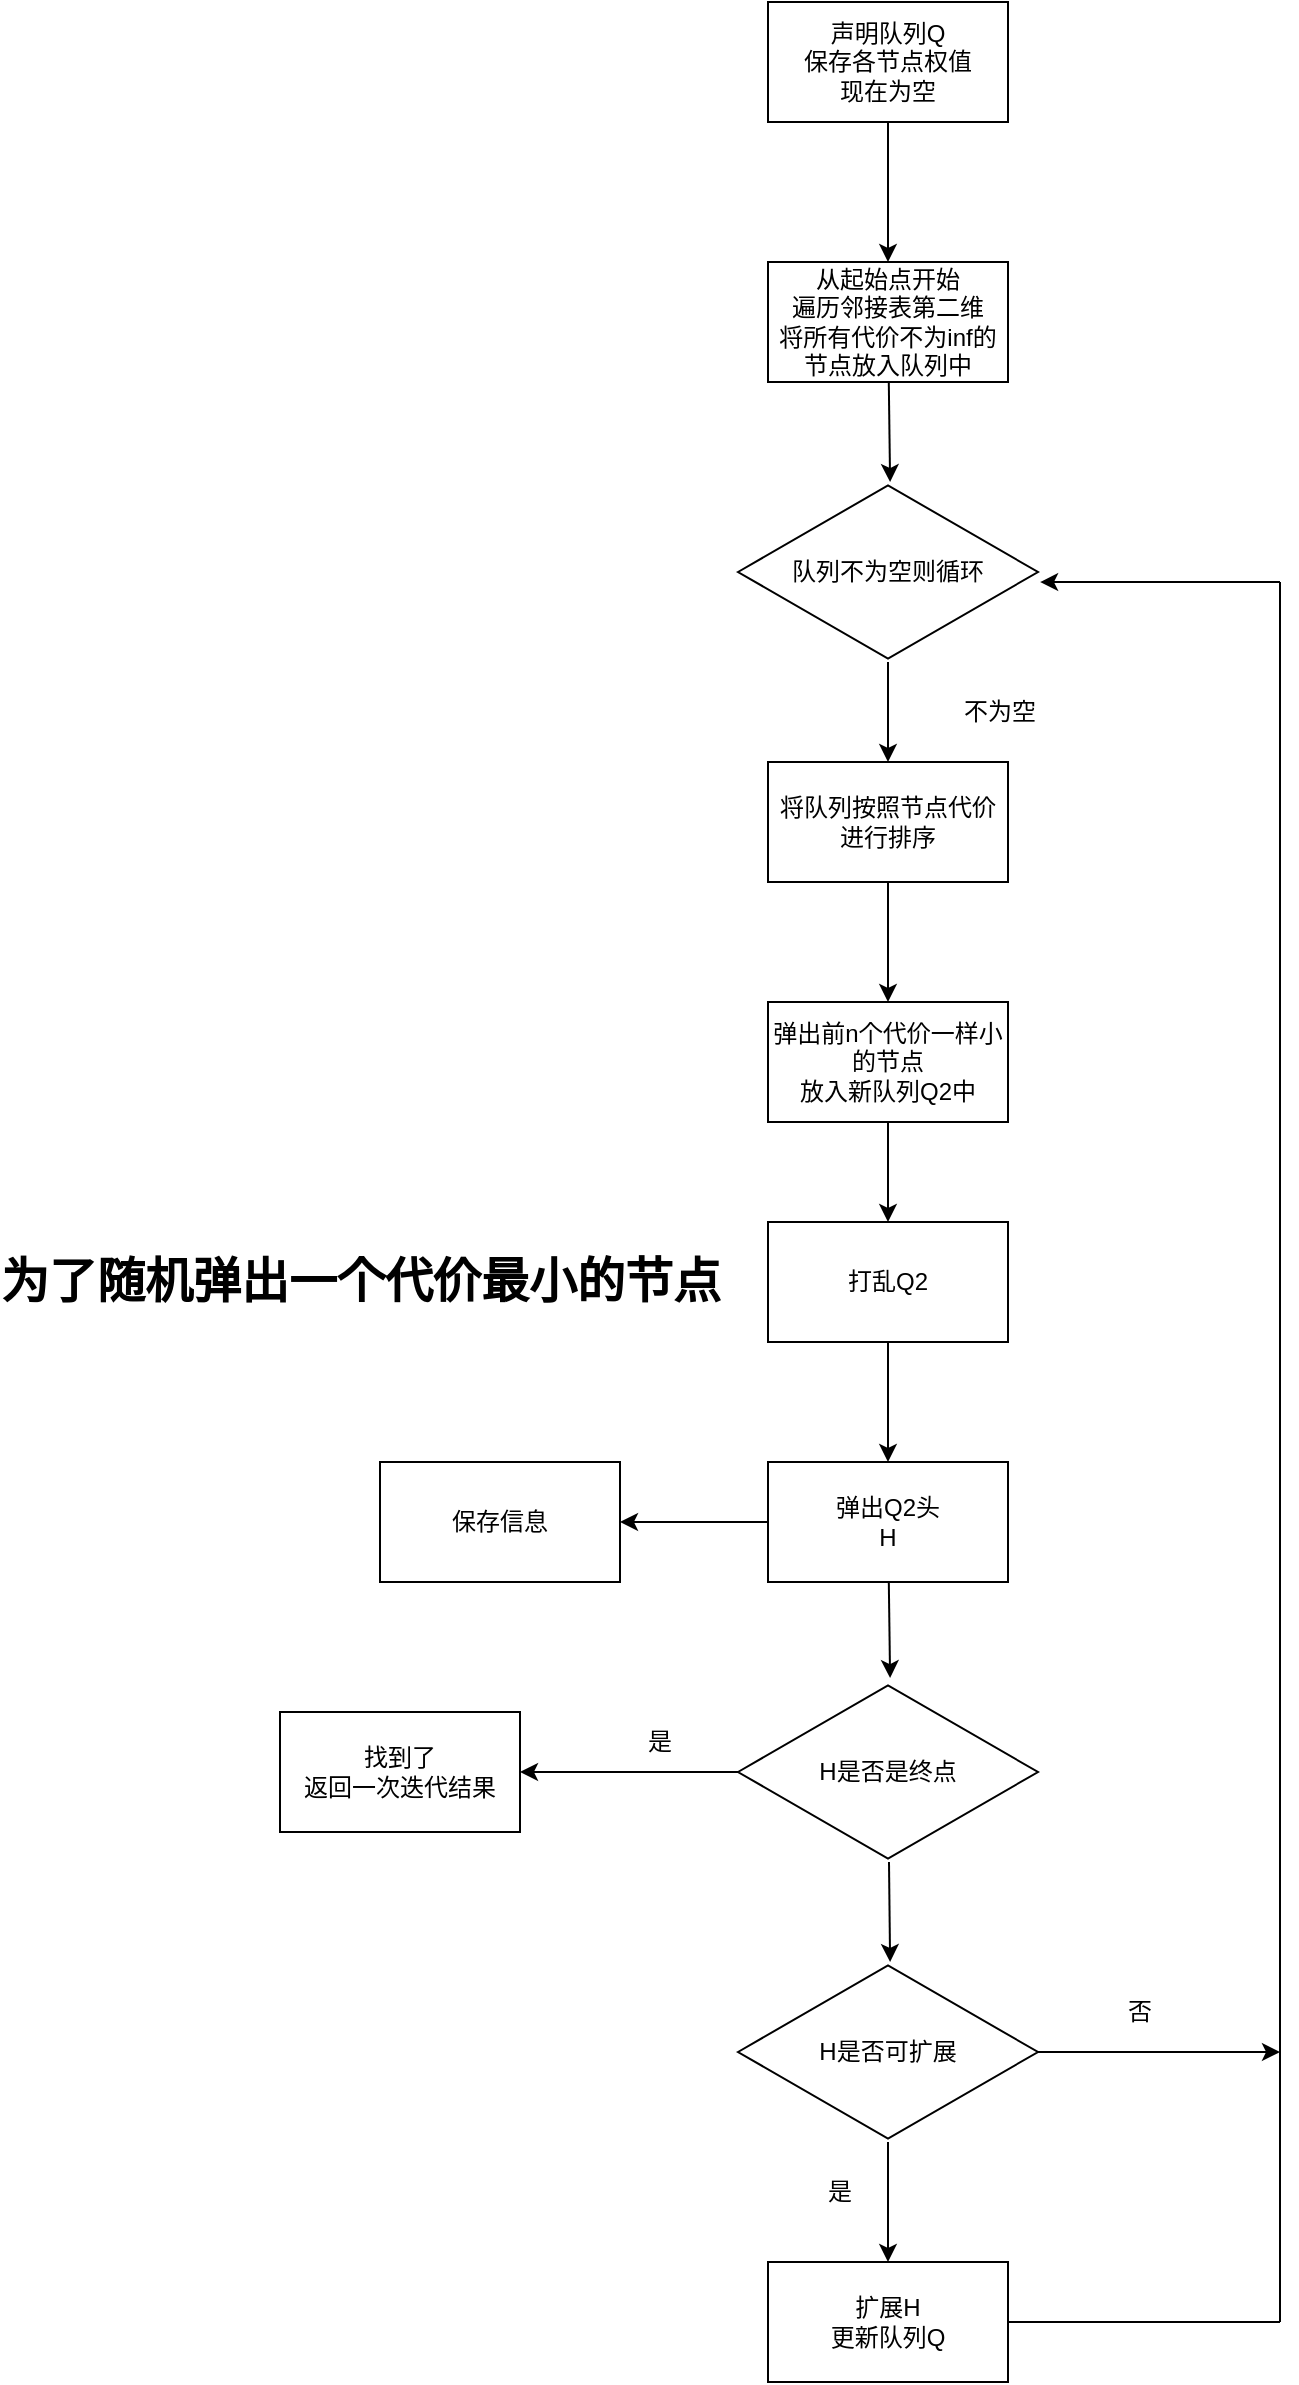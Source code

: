 <mxfile>
    <diagram id="AkPe-U6dRTRJrz8HyVzA" name="Page-1">
        <mxGraphModel dx="1561" dy="1150" grid="1" gridSize="10" guides="1" tooltips="1" connect="1" arrows="1" fold="1" page="1" pageScale="1" pageWidth="827" pageHeight="1169" math="0" shadow="0">
            <root>
                <mxCell id="0"/>
                <mxCell id="1" parent="0"/>
                <mxCell id="9" style="edgeStyle=none;html=1;entryX=0.5;entryY=0;entryDx=0;entryDy=0;" edge="1" parent="1" source="7" target="8">
                    <mxGeometry relative="1" as="geometry"/>
                </mxCell>
                <mxCell id="7" value="声明队列Q&lt;br&gt;保存各节点权值&lt;br&gt;现在为空" style="rounded=0;whiteSpace=wrap;html=1;" vertex="1" parent="1">
                    <mxGeometry x="294" y="260" width="120" height="60" as="geometry"/>
                </mxCell>
                <mxCell id="11" style="edgeStyle=none;html=1;entryX=0.507;entryY=0;entryDx=0;entryDy=0;entryPerimeter=0;" edge="1" parent="1" source="8" target="10">
                    <mxGeometry relative="1" as="geometry"/>
                </mxCell>
                <mxCell id="8" value="从起始点开始&lt;br&gt;遍历邻接表第二维&lt;br&gt;将所有代价不为inf的节点放入队列中" style="rounded=0;whiteSpace=wrap;html=1;" vertex="1" parent="1">
                    <mxGeometry x="294" y="390" width="120" height="60" as="geometry"/>
                </mxCell>
                <mxCell id="14" style="edgeStyle=none;html=1;entryX=0.5;entryY=0;entryDx=0;entryDy=0;" edge="1" parent="1" source="10" target="13">
                    <mxGeometry relative="1" as="geometry"/>
                </mxCell>
                <mxCell id="10" value="队列不为空则循环" style="html=1;whiteSpace=wrap;aspect=fixed;shape=isoRectangle;" vertex="1" parent="1">
                    <mxGeometry x="279" y="500" width="150" height="90" as="geometry"/>
                </mxCell>
                <mxCell id="16" style="edgeStyle=none;html=1;entryX=0.5;entryY=0;entryDx=0;entryDy=0;" edge="1" parent="1" source="13" target="15">
                    <mxGeometry relative="1" as="geometry"/>
                </mxCell>
                <mxCell id="13" value="将队列按照节点代价进行排序" style="rounded=0;whiteSpace=wrap;html=1;" vertex="1" parent="1">
                    <mxGeometry x="294" y="640" width="120" height="60" as="geometry"/>
                </mxCell>
                <mxCell id="18" style="edgeStyle=none;html=1;entryX=0.5;entryY=0;entryDx=0;entryDy=0;" edge="1" parent="1" source="15" target="17">
                    <mxGeometry relative="1" as="geometry"/>
                </mxCell>
                <mxCell id="15" value="弹出前n个代价一样小的节点&lt;br&gt;放入新队列Q2中" style="rounded=0;whiteSpace=wrap;html=1;" vertex="1" parent="1">
                    <mxGeometry x="294" y="760" width="120" height="60" as="geometry"/>
                </mxCell>
                <mxCell id="20" style="edgeStyle=none;html=1;entryX=0.5;entryY=0;entryDx=0;entryDy=0;" edge="1" parent="1" source="17" target="19">
                    <mxGeometry relative="1" as="geometry"/>
                </mxCell>
                <mxCell id="17" value="打乱Q2" style="rounded=0;whiteSpace=wrap;html=1;" vertex="1" parent="1">
                    <mxGeometry x="294" y="870" width="120" height="60" as="geometry"/>
                </mxCell>
                <mxCell id="26" style="edgeStyle=none;html=1;entryX=0.507;entryY=-0.022;entryDx=0;entryDy=0;entryPerimeter=0;" edge="1" parent="1" source="19" target="25">
                    <mxGeometry relative="1" as="geometry"/>
                </mxCell>
                <mxCell id="43" style="edgeStyle=none;html=1;entryX=1;entryY=0.5;entryDx=0;entryDy=0;" edge="1" parent="1" source="19" target="42">
                    <mxGeometry relative="1" as="geometry"/>
                </mxCell>
                <mxCell id="19" value="弹出Q2头&lt;br&gt;H" style="rounded=0;whiteSpace=wrap;html=1;" vertex="1" parent="1">
                    <mxGeometry x="294" y="990" width="120" height="60" as="geometry"/>
                </mxCell>
                <mxCell id="22" value="为了随机弹出一个代价最小的节点" style="text;strokeColor=none;fillColor=none;html=1;fontSize=24;fontStyle=1;verticalAlign=middle;align=center;" vertex="1" parent="1">
                    <mxGeometry x="40" y="880" width="100" height="40" as="geometry"/>
                </mxCell>
                <mxCell id="23" value="不为空" style="text;html=1;strokeColor=none;fillColor=none;align=center;verticalAlign=middle;whiteSpace=wrap;rounded=0;" vertex="1" parent="1">
                    <mxGeometry x="380" y="600" width="60" height="30" as="geometry"/>
                </mxCell>
                <mxCell id="28" style="edgeStyle=none;html=1;entryX=1;entryY=0.5;entryDx=0;entryDy=0;" edge="1" parent="1" source="25" target="27">
                    <mxGeometry relative="1" as="geometry"/>
                </mxCell>
                <mxCell id="31" style="edgeStyle=none;html=1;entryX=0.507;entryY=0;entryDx=0;entryDy=0;entryPerimeter=0;" edge="1" parent="1" source="25" target="30">
                    <mxGeometry relative="1" as="geometry"/>
                </mxCell>
                <mxCell id="25" value="H是否是终点" style="html=1;whiteSpace=wrap;aspect=fixed;shape=isoRectangle;" vertex="1" parent="1">
                    <mxGeometry x="279" y="1100" width="150" height="90" as="geometry"/>
                </mxCell>
                <mxCell id="27" value="找到了&lt;br&gt;返回一次迭代结果" style="rounded=0;whiteSpace=wrap;html=1;" vertex="1" parent="1">
                    <mxGeometry x="50" y="1115" width="120" height="60" as="geometry"/>
                </mxCell>
                <mxCell id="29" value="是" style="text;html=1;strokeColor=none;fillColor=none;align=center;verticalAlign=middle;whiteSpace=wrap;rounded=0;" vertex="1" parent="1">
                    <mxGeometry x="210" y="1115" width="60" height="30" as="geometry"/>
                </mxCell>
                <mxCell id="33" style="edgeStyle=none;html=1;entryX=0.5;entryY=0;entryDx=0;entryDy=0;" edge="1" parent="1" source="30" target="32">
                    <mxGeometry relative="1" as="geometry"/>
                </mxCell>
                <mxCell id="40" style="edgeStyle=none;html=1;" edge="1" parent="1" source="30">
                    <mxGeometry relative="1" as="geometry">
                        <mxPoint x="550" y="1285" as="targetPoint"/>
                    </mxGeometry>
                </mxCell>
                <mxCell id="30" value="H是否可扩展" style="html=1;whiteSpace=wrap;aspect=fixed;shape=isoRectangle;" vertex="1" parent="1">
                    <mxGeometry x="279" y="1240" width="150" height="90" as="geometry"/>
                </mxCell>
                <mxCell id="32" value="扩展H&lt;br&gt;更新队列Q" style="rounded=0;whiteSpace=wrap;html=1;" vertex="1" parent="1">
                    <mxGeometry x="294" y="1390" width="120" height="60" as="geometry"/>
                </mxCell>
                <mxCell id="36" value="" style="endArrow=none;html=1;exitX=1;exitY=0.5;exitDx=0;exitDy=0;" edge="1" parent="1" source="32">
                    <mxGeometry width="50" height="50" relative="1" as="geometry">
                        <mxPoint x="490" y="1420" as="sourcePoint"/>
                        <mxPoint x="550" y="1420" as="targetPoint"/>
                    </mxGeometry>
                </mxCell>
                <mxCell id="37" value="" style="endArrow=none;html=1;" edge="1" parent="1">
                    <mxGeometry width="50" height="50" relative="1" as="geometry">
                        <mxPoint x="550" y="1420" as="sourcePoint"/>
                        <mxPoint x="550" y="550" as="targetPoint"/>
                    </mxGeometry>
                </mxCell>
                <mxCell id="38" value="" style="endArrow=classic;html=1;entryX=1.007;entryY=0.556;entryDx=0;entryDy=0;entryPerimeter=0;" edge="1" parent="1" target="10">
                    <mxGeometry width="50" height="50" relative="1" as="geometry">
                        <mxPoint x="550" y="550" as="sourcePoint"/>
                        <mxPoint x="560" y="480" as="targetPoint"/>
                        <Array as="points"/>
                    </mxGeometry>
                </mxCell>
                <mxCell id="39" value="是" style="text;html=1;strokeColor=none;fillColor=none;align=center;verticalAlign=middle;whiteSpace=wrap;rounded=0;" vertex="1" parent="1">
                    <mxGeometry x="300" y="1340" width="60" height="30" as="geometry"/>
                </mxCell>
                <mxCell id="41" value="否" style="text;html=1;strokeColor=none;fillColor=none;align=center;verticalAlign=middle;whiteSpace=wrap;rounded=0;" vertex="1" parent="1">
                    <mxGeometry x="450" y="1250" width="60" height="30" as="geometry"/>
                </mxCell>
                <mxCell id="42" value="保存信息" style="rounded=0;whiteSpace=wrap;html=1;" vertex="1" parent="1">
                    <mxGeometry x="100" y="990" width="120" height="60" as="geometry"/>
                </mxCell>
            </root>
        </mxGraphModel>
    </diagram>
</mxfile>